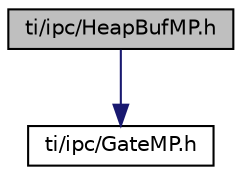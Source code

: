 digraph "ti/ipc/HeapBufMP.h"
{
  edge [fontname="Helvetica",fontsize="10",labelfontname="Helvetica",labelfontsize="10"];
  node [fontname="Helvetica",fontsize="10",shape=record];
  Node1 [label="ti/ipc/HeapBufMP.h",height=0.2,width=0.4,color="black", fillcolor="grey75", style="filled", fontcolor="black"];
  Node1 -> Node2 [color="midnightblue",fontsize="10",style="solid",fontname="Helvetica"];
  Node2 [label="ti/ipc/GateMP.h",height=0.2,width=0.4,color="black", fillcolor="white", style="filled",URL="$_gate_m_p_8h.html",tooltip="Multiple processor gate that provides local and remote context protection. "];
}
